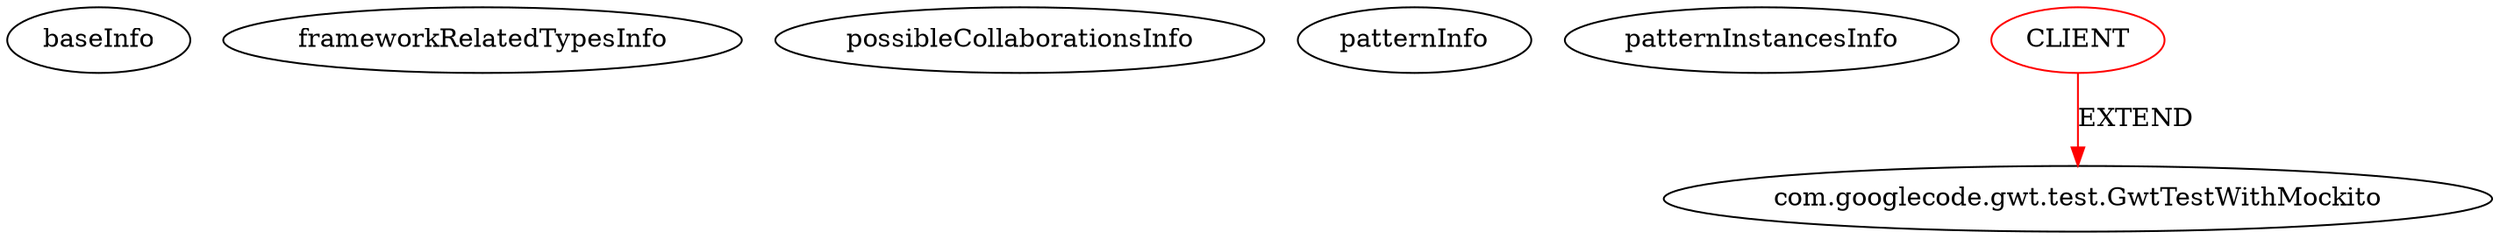 digraph {
baseInfo[graphId=1361,category="pattern",isAnonymous=false,possibleRelation=false]
frameworkRelatedTypesInfo[0="com.googlecode.gwt.test.GwtTestWithMockito"]
possibleCollaborationsInfo[]
patternInfo[frequency=4.0,patternRootClient=0]
patternInstancesInfo[0="anozaki-GwtHelloMvpTest~/anozaki-GwtHelloMvpTest/GwtHelloMvpTest-master/src/test/java/com/hellomvp/client/ui/HelloViewImplMockitoTest.java~HelloViewImplMockitoTest~683",1="anozaki-GwtHelloMvpTest~/anozaki-GwtHelloMvpTest/GwtHelloMvpTest-master/src/test/java/com/hellomvp/client/ui/GoodbyeViewImplMockitoTest.java~GoodbyeViewImplMockitoTest~684",2="anozaki-GwtHelloMvpTest~/anozaki-GwtHelloMvpTest/GwtHelloMvpTest-master/src/test/java/com/hellomvp/client/place/HelloPlaceMockitoTest.java~HelloPlaceMockitoTest~682",3="anozaki-GwtHelloMvpTest~/anozaki-GwtHelloMvpTest/GwtHelloMvpTest-master/src/test/java/com/hellomvp/client/place/GoodbyePlaceMockitoTest.java~GoodbyePlaceMockitoTest~681"]
1[label="com.googlecode.gwt.test.GwtTestWithMockito",vertexType="FRAMEWORK_CLASS_TYPE",isFrameworkType=false]
0[label="CLIENT",vertexType="ROOT_CLIENT_CLASS_DECLARATION",isFrameworkType=false,color=red]
0->1[label="EXTEND",color=red]
}
